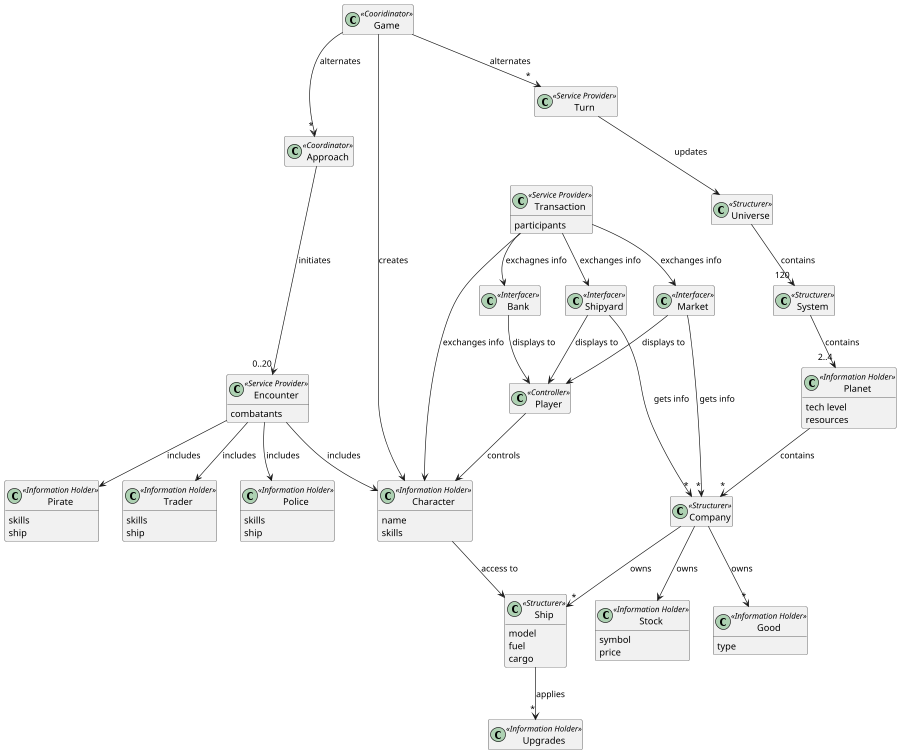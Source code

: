 @startuml
hide empty member
scale 900 width
class Game <<Cooridinator>>
class Turn <<Service Provider>>
class Player <<Controller>>
class Character <<Information Holder>> {
name
skills
}
class Universe <<Structurer>>
class System <<Structurer>>
class Planet <<Information Holder>> {
tech level
resources
}
class Ship <<Structurer>> {
model
fuel
cargo
}
class Upgrades <<Information Holder>>
class Company <<Structurer>>
class Stock <<Information Holder>> {
symbol
price
}
class Good <<Information Holder>> {
type
}
class Transaction <<Service Provider>> {
participants
}
class Police <<Information Holder>> {
skills
ship
}
class Pirate <<Information Holder>> {
skills
ship
}
class Trader <<Information Holder>> {
skills
ship
}
class Approach <<Coordinator>>
class Encounter <<Service Provider>> {
combatants
}
class Bank <<Interfacer>>
class Market <<Interfacer>>
class Shipyard <<Interfacer>>

Game --> Character : creates
Game --> "*" Turn : alternates
Game --> "*" Approach : alternates
Player --> Character : controls
Character --> Ship : access to
Turn --> Universe : updates
Universe --> "120" System : contains
System --> "2..4" Planet : contains
Planet --> "*" Company : contains
Company --> Stock : owns
Company --> "*" Good : owns
Company --> "*" Ship : owns
Transaction --> Character : exchanges info
Transaction --> Market : exchanges info
Transaction --> Shipyard : exchanges info
Transaction --> Bank :exchagnes info
Ship --> "*" Upgrades : applies
Approach --> "0..20" Encounter : initiates
Encounter --> Character : includes
Encounter --> Police : includes
Encounter --> Pirate : includes
Encounter --> Trader : includes
Bank --> Player : displays to
Market --> Player : displays to
Shipyard --> Player : displays to
Market --> "*" Company : gets info
Shipyard --> "*" Company : gets info
@enduml